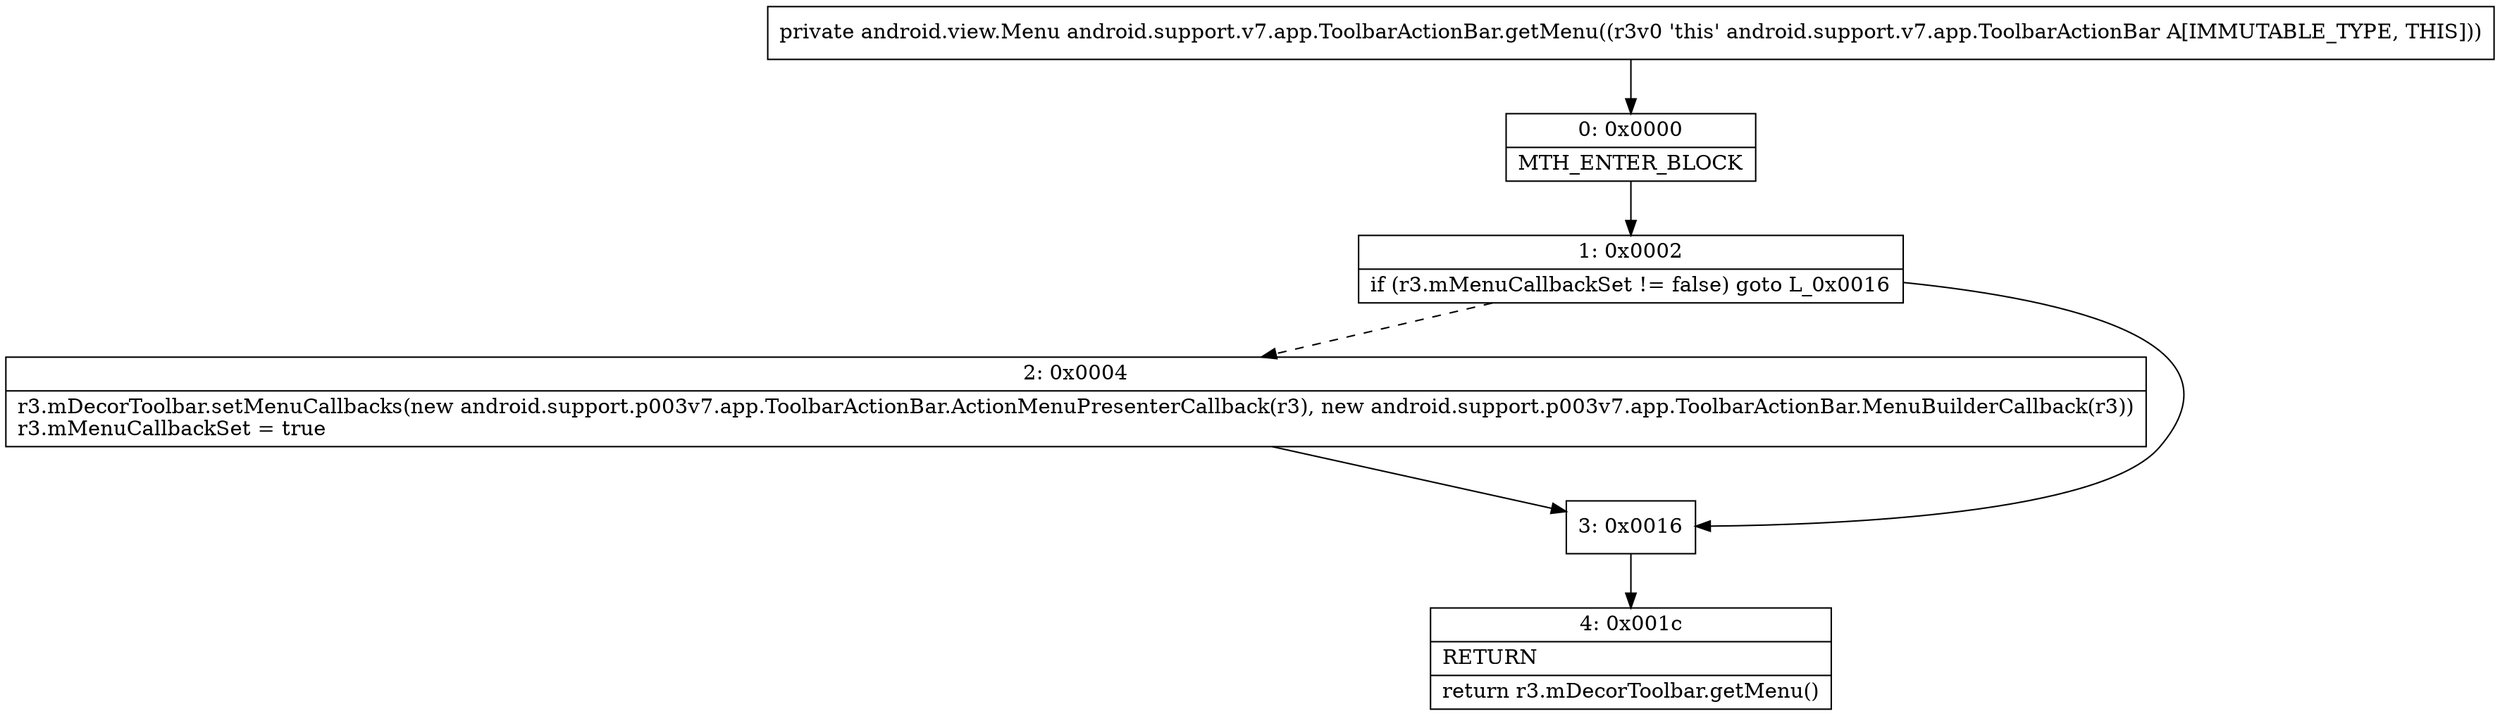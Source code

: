 digraph "CFG forandroid.support.v7.app.ToolbarActionBar.getMenu()Landroid\/view\/Menu;" {
Node_0 [shape=record,label="{0\:\ 0x0000|MTH_ENTER_BLOCK\l}"];
Node_1 [shape=record,label="{1\:\ 0x0002|if (r3.mMenuCallbackSet != false) goto L_0x0016\l}"];
Node_2 [shape=record,label="{2\:\ 0x0004|r3.mDecorToolbar.setMenuCallbacks(new android.support.p003v7.app.ToolbarActionBar.ActionMenuPresenterCallback(r3), new android.support.p003v7.app.ToolbarActionBar.MenuBuilderCallback(r3))\lr3.mMenuCallbackSet = true\l}"];
Node_3 [shape=record,label="{3\:\ 0x0016}"];
Node_4 [shape=record,label="{4\:\ 0x001c|RETURN\l|return r3.mDecorToolbar.getMenu()\l}"];
MethodNode[shape=record,label="{private android.view.Menu android.support.v7.app.ToolbarActionBar.getMenu((r3v0 'this' android.support.v7.app.ToolbarActionBar A[IMMUTABLE_TYPE, THIS])) }"];
MethodNode -> Node_0;
Node_0 -> Node_1;
Node_1 -> Node_2[style=dashed];
Node_1 -> Node_3;
Node_2 -> Node_3;
Node_3 -> Node_4;
}

